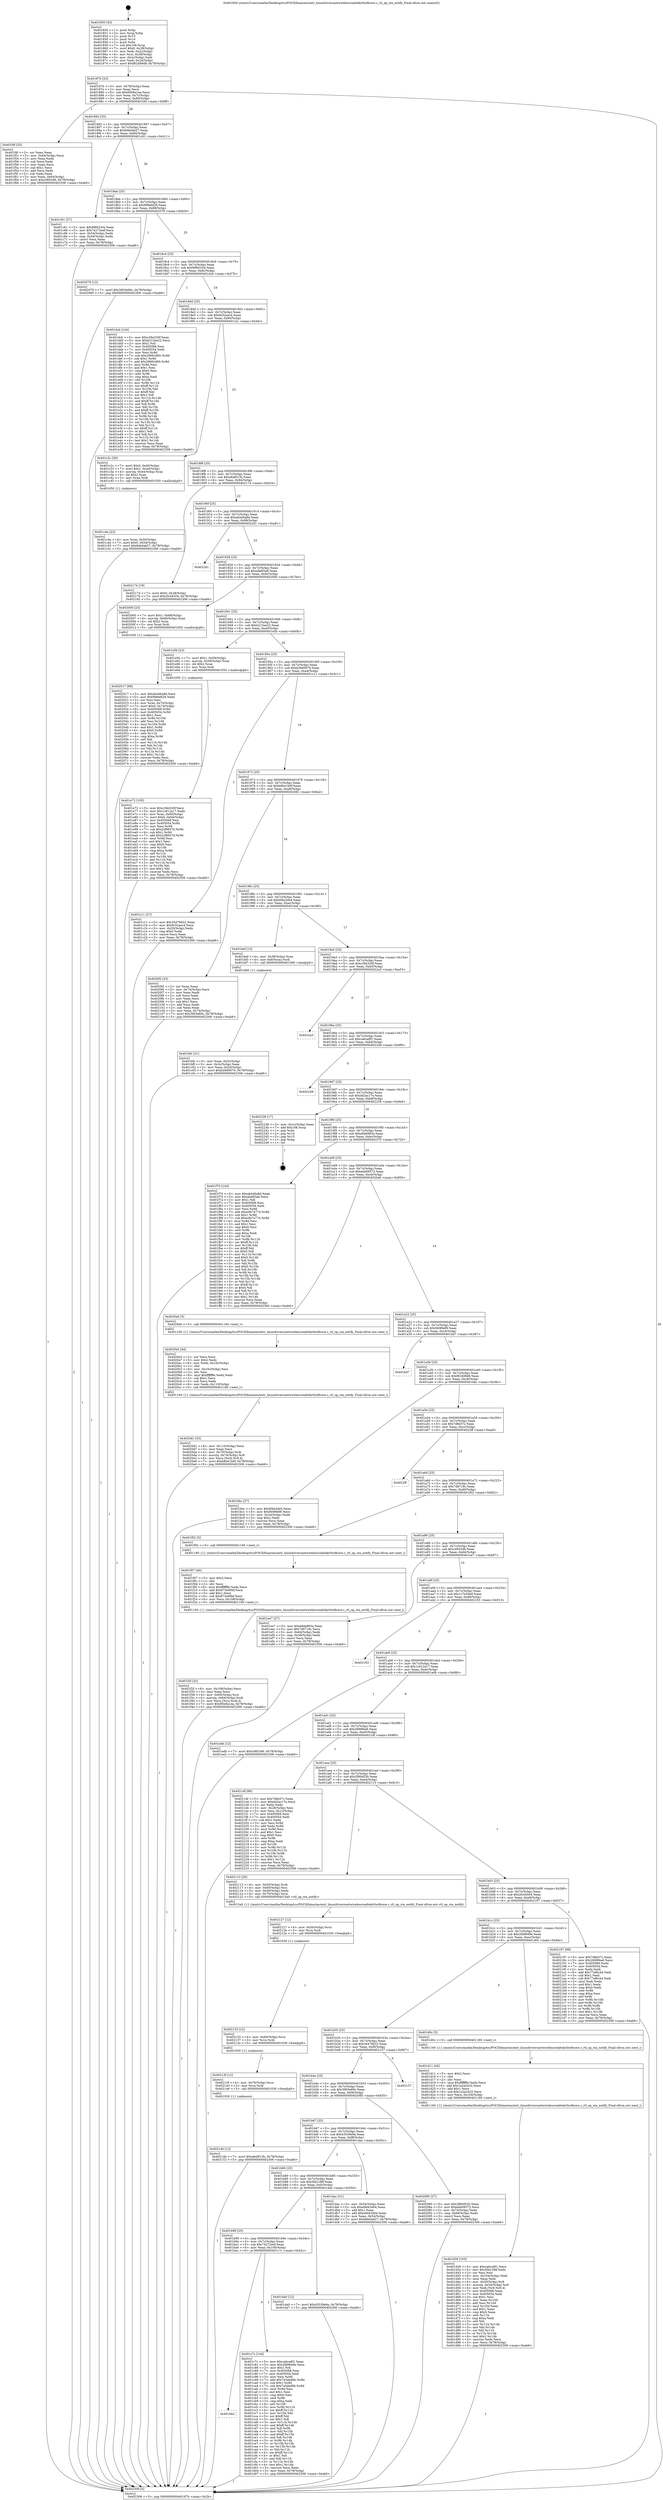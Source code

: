 digraph "0x401850" {
  label = "0x401850 (/mnt/c/Users/mathe/Desktop/tcc/POCII/binaries/extr_linuxdriversnetwirelessrealtekrtlwificore.c_rtl_op_sta_notify_Final-ollvm.out::main(0))"
  labelloc = "t"
  node[shape=record]

  Entry [label="",width=0.3,height=0.3,shape=circle,fillcolor=black,style=filled]
  "0x40187b" [label="{
     0x40187b [23]\l
     | [instrs]\l
     &nbsp;&nbsp;0x40187b \<+3\>: mov -0x78(%rbp),%eax\l
     &nbsp;&nbsp;0x40187e \<+2\>: mov %eax,%ecx\l
     &nbsp;&nbsp;0x401880 \<+6\>: sub $0x85b8a1ea,%ecx\l
     &nbsp;&nbsp;0x401886 \<+3\>: mov %eax,-0x7c(%rbp)\l
     &nbsp;&nbsp;0x401889 \<+3\>: mov %ecx,-0x80(%rbp)\l
     &nbsp;&nbsp;0x40188c \<+6\>: je 0000000000401f4f \<main+0x6ff\>\l
  }"]
  "0x401f4f" [label="{
     0x401f4f [33]\l
     | [instrs]\l
     &nbsp;&nbsp;0x401f4f \<+2\>: xor %eax,%eax\l
     &nbsp;&nbsp;0x401f51 \<+3\>: mov -0x64(%rbp),%ecx\l
     &nbsp;&nbsp;0x401f54 \<+2\>: mov %eax,%edx\l
     &nbsp;&nbsp;0x401f56 \<+2\>: sub %ecx,%edx\l
     &nbsp;&nbsp;0x401f58 \<+2\>: mov %eax,%ecx\l
     &nbsp;&nbsp;0x401f5a \<+3\>: sub $0x1,%ecx\l
     &nbsp;&nbsp;0x401f5d \<+2\>: add %ecx,%edx\l
     &nbsp;&nbsp;0x401f5f \<+2\>: sub %edx,%eax\l
     &nbsp;&nbsp;0x401f61 \<+3\>: mov %eax,-0x64(%rbp)\l
     &nbsp;&nbsp;0x401f64 \<+7\>: movl $0xc0853d6,-0x78(%rbp)\l
     &nbsp;&nbsp;0x401f6b \<+5\>: jmp 0000000000402306 \<main+0xab6\>\l
  }"]
  "0x401892" [label="{
     0x401892 [25]\l
     | [instrs]\l
     &nbsp;&nbsp;0x401892 \<+5\>: jmp 0000000000401897 \<main+0x47\>\l
     &nbsp;&nbsp;0x401897 \<+3\>: mov -0x7c(%rbp),%eax\l
     &nbsp;&nbsp;0x40189a \<+5\>: sub $0x8de0ab27,%eax\l
     &nbsp;&nbsp;0x40189f \<+6\>: mov %eax,-0x84(%rbp)\l
     &nbsp;&nbsp;0x4018a5 \<+6\>: je 0000000000401c61 \<main+0x411\>\l
  }"]
  Exit [label="",width=0.3,height=0.3,shape=circle,fillcolor=black,style=filled,peripheries=2]
  "0x401c61" [label="{
     0x401c61 [27]\l
     | [instrs]\l
     &nbsp;&nbsp;0x401c61 \<+5\>: mov $0x99f433cb,%eax\l
     &nbsp;&nbsp;0x401c66 \<+5\>: mov $0x74272eef,%ecx\l
     &nbsp;&nbsp;0x401c6b \<+3\>: mov -0x54(%rbp),%edx\l
     &nbsp;&nbsp;0x401c6e \<+3\>: cmp -0x44(%rbp),%edx\l
     &nbsp;&nbsp;0x401c71 \<+3\>: cmovl %ecx,%eax\l
     &nbsp;&nbsp;0x401c74 \<+3\>: mov %eax,-0x78(%rbp)\l
     &nbsp;&nbsp;0x401c77 \<+5\>: jmp 0000000000402306 \<main+0xab6\>\l
  }"]
  "0x4018ab" [label="{
     0x4018ab [25]\l
     | [instrs]\l
     &nbsp;&nbsp;0x4018ab \<+5\>: jmp 00000000004018b0 \<main+0x60\>\l
     &nbsp;&nbsp;0x4018b0 \<+3\>: mov -0x7c(%rbp),%eax\l
     &nbsp;&nbsp;0x4018b3 \<+5\>: sub $0x998efd28,%eax\l
     &nbsp;&nbsp;0x4018b8 \<+6\>: mov %eax,-0x88(%rbp)\l
     &nbsp;&nbsp;0x4018be \<+6\>: je 0000000000402079 \<main+0x829\>\l
  }"]
  "0x40214b" [label="{
     0x40214b [12]\l
     | [instrs]\l
     &nbsp;&nbsp;0x40214b \<+7\>: movl $0xa6af013b,-0x78(%rbp)\l
     &nbsp;&nbsp;0x402152 \<+5\>: jmp 0000000000402306 \<main+0xab6\>\l
  }"]
  "0x402079" [label="{
     0x402079 [12]\l
     | [instrs]\l
     &nbsp;&nbsp;0x402079 \<+7\>: movl $0x3903e69c,-0x78(%rbp)\l
     &nbsp;&nbsp;0x402080 \<+5\>: jmp 0000000000402306 \<main+0xab6\>\l
  }"]
  "0x4018c4" [label="{
     0x4018c4 [25]\l
     | [instrs]\l
     &nbsp;&nbsp;0x4018c4 \<+5\>: jmp 00000000004018c9 \<main+0x79\>\l
     &nbsp;&nbsp;0x4018c9 \<+3\>: mov -0x7c(%rbp),%eax\l
     &nbsp;&nbsp;0x4018cc \<+5\>: sub $0x99f433cb,%eax\l
     &nbsp;&nbsp;0x4018d1 \<+6\>: mov %eax,-0x8c(%rbp)\l
     &nbsp;&nbsp;0x4018d7 \<+6\>: je 0000000000401dcb \<main+0x57b\>\l
  }"]
  "0x40213f" [label="{
     0x40213f [12]\l
     | [instrs]\l
     &nbsp;&nbsp;0x40213f \<+4\>: mov -0x70(%rbp),%rcx\l
     &nbsp;&nbsp;0x402143 \<+3\>: mov %rcx,%rdi\l
     &nbsp;&nbsp;0x402146 \<+5\>: call 0000000000401030 \<free@plt\>\l
     | [calls]\l
     &nbsp;&nbsp;0x401030 \{1\} (unknown)\l
  }"]
  "0x401dcb" [label="{
     0x401dcb [144]\l
     | [instrs]\l
     &nbsp;&nbsp;0x401dcb \<+5\>: mov $0xc28e320f,%eax\l
     &nbsp;&nbsp;0x401dd0 \<+5\>: mov $0xb215ee22,%ecx\l
     &nbsp;&nbsp;0x401dd5 \<+2\>: mov $0x1,%dl\l
     &nbsp;&nbsp;0x401dd7 \<+7\>: mov 0x405068,%esi\l
     &nbsp;&nbsp;0x401dde \<+7\>: mov 0x405054,%edi\l
     &nbsp;&nbsp;0x401de5 \<+3\>: mov %esi,%r8d\l
     &nbsp;&nbsp;0x401de8 \<+7\>: sub $0x29662d60,%r8d\l
     &nbsp;&nbsp;0x401def \<+4\>: sub $0x1,%r8d\l
     &nbsp;&nbsp;0x401df3 \<+7\>: add $0x29662d60,%r8d\l
     &nbsp;&nbsp;0x401dfa \<+4\>: imul %r8d,%esi\l
     &nbsp;&nbsp;0x401dfe \<+3\>: and $0x1,%esi\l
     &nbsp;&nbsp;0x401e01 \<+3\>: cmp $0x0,%esi\l
     &nbsp;&nbsp;0x401e04 \<+4\>: sete %r9b\l
     &nbsp;&nbsp;0x401e08 \<+3\>: cmp $0xa,%edi\l
     &nbsp;&nbsp;0x401e0b \<+4\>: setl %r10b\l
     &nbsp;&nbsp;0x401e0f \<+3\>: mov %r9b,%r11b\l
     &nbsp;&nbsp;0x401e12 \<+4\>: xor $0xff,%r11b\l
     &nbsp;&nbsp;0x401e16 \<+3\>: mov %r10b,%bl\l
     &nbsp;&nbsp;0x401e19 \<+3\>: xor $0xff,%bl\l
     &nbsp;&nbsp;0x401e1c \<+3\>: xor $0x1,%dl\l
     &nbsp;&nbsp;0x401e1f \<+3\>: mov %r11b,%r14b\l
     &nbsp;&nbsp;0x401e22 \<+4\>: and $0xff,%r14b\l
     &nbsp;&nbsp;0x401e26 \<+3\>: and %dl,%r9b\l
     &nbsp;&nbsp;0x401e29 \<+3\>: mov %bl,%r15b\l
     &nbsp;&nbsp;0x401e2c \<+4\>: and $0xff,%r15b\l
     &nbsp;&nbsp;0x401e30 \<+3\>: and %dl,%r10b\l
     &nbsp;&nbsp;0x401e33 \<+3\>: or %r9b,%r14b\l
     &nbsp;&nbsp;0x401e36 \<+3\>: or %r10b,%r15b\l
     &nbsp;&nbsp;0x401e39 \<+3\>: xor %r15b,%r14b\l
     &nbsp;&nbsp;0x401e3c \<+3\>: or %bl,%r11b\l
     &nbsp;&nbsp;0x401e3f \<+4\>: xor $0xff,%r11b\l
     &nbsp;&nbsp;0x401e43 \<+3\>: or $0x1,%dl\l
     &nbsp;&nbsp;0x401e46 \<+3\>: and %dl,%r11b\l
     &nbsp;&nbsp;0x401e49 \<+3\>: or %r11b,%r14b\l
     &nbsp;&nbsp;0x401e4c \<+4\>: test $0x1,%r14b\l
     &nbsp;&nbsp;0x401e50 \<+3\>: cmovne %ecx,%eax\l
     &nbsp;&nbsp;0x401e53 \<+3\>: mov %eax,-0x78(%rbp)\l
     &nbsp;&nbsp;0x401e56 \<+5\>: jmp 0000000000402306 \<main+0xab6\>\l
  }"]
  "0x4018dd" [label="{
     0x4018dd [25]\l
     | [instrs]\l
     &nbsp;&nbsp;0x4018dd \<+5\>: jmp 00000000004018e2 \<main+0x92\>\l
     &nbsp;&nbsp;0x4018e2 \<+3\>: mov -0x7c(%rbp),%eax\l
     &nbsp;&nbsp;0x4018e5 \<+5\>: sub $0x9c52aec4,%eax\l
     &nbsp;&nbsp;0x4018ea \<+6\>: mov %eax,-0x90(%rbp)\l
     &nbsp;&nbsp;0x4018f0 \<+6\>: je 0000000000401c2c \<main+0x3dc\>\l
  }"]
  "0x402133" [label="{
     0x402133 [12]\l
     | [instrs]\l
     &nbsp;&nbsp;0x402133 \<+4\>: mov -0x60(%rbp),%rcx\l
     &nbsp;&nbsp;0x402137 \<+3\>: mov %rcx,%rdi\l
     &nbsp;&nbsp;0x40213a \<+5\>: call 0000000000401030 \<free@plt\>\l
     | [calls]\l
     &nbsp;&nbsp;0x401030 \{1\} (unknown)\l
  }"]
  "0x401c2c" [label="{
     0x401c2c [30]\l
     | [instrs]\l
     &nbsp;&nbsp;0x401c2c \<+7\>: movl $0x0,-0x40(%rbp)\l
     &nbsp;&nbsp;0x401c33 \<+7\>: movl $0x1,-0x44(%rbp)\l
     &nbsp;&nbsp;0x401c3a \<+4\>: movslq -0x44(%rbp),%rax\l
     &nbsp;&nbsp;0x401c3e \<+4\>: shl $0x2,%rax\l
     &nbsp;&nbsp;0x401c42 \<+3\>: mov %rax,%rdi\l
     &nbsp;&nbsp;0x401c45 \<+5\>: call 0000000000401050 \<malloc@plt\>\l
     | [calls]\l
     &nbsp;&nbsp;0x401050 \{1\} (unknown)\l
  }"]
  "0x4018f6" [label="{
     0x4018f6 [25]\l
     | [instrs]\l
     &nbsp;&nbsp;0x4018f6 \<+5\>: jmp 00000000004018fb \<main+0xab\>\l
     &nbsp;&nbsp;0x4018fb \<+3\>: mov -0x7c(%rbp),%eax\l
     &nbsp;&nbsp;0x4018fe \<+5\>: sub $0xa6af013b,%eax\l
     &nbsp;&nbsp;0x401903 \<+6\>: mov %eax,-0x94(%rbp)\l
     &nbsp;&nbsp;0x401909 \<+6\>: je 0000000000402174 \<main+0x924\>\l
  }"]
  "0x402127" [label="{
     0x402127 [12]\l
     | [instrs]\l
     &nbsp;&nbsp;0x402127 \<+4\>: mov -0x50(%rbp),%rcx\l
     &nbsp;&nbsp;0x40212b \<+3\>: mov %rcx,%rdi\l
     &nbsp;&nbsp;0x40212e \<+5\>: call 0000000000401030 \<free@plt\>\l
     | [calls]\l
     &nbsp;&nbsp;0x401030 \{1\} (unknown)\l
  }"]
  "0x402174" [label="{
     0x402174 [19]\l
     | [instrs]\l
     &nbsp;&nbsp;0x402174 \<+7\>: movl $0x0,-0x28(%rbp)\l
     &nbsp;&nbsp;0x40217b \<+7\>: movl $0x2fc44504,-0x78(%rbp)\l
     &nbsp;&nbsp;0x402182 \<+5\>: jmp 0000000000402306 \<main+0xab6\>\l
  }"]
  "0x40190f" [label="{
     0x40190f [25]\l
     | [instrs]\l
     &nbsp;&nbsp;0x40190f \<+5\>: jmp 0000000000401914 \<main+0xc4\>\l
     &nbsp;&nbsp;0x401914 \<+3\>: mov -0x7c(%rbp),%eax\l
     &nbsp;&nbsp;0x401917 \<+5\>: sub $0xab446a8d,%eax\l
     &nbsp;&nbsp;0x40191c \<+6\>: mov %eax,-0x98(%rbp)\l
     &nbsp;&nbsp;0x401922 \<+6\>: je 00000000004022d1 \<main+0xa81\>\l
  }"]
  "0x4020d1" [label="{
     0x4020d1 [33]\l
     | [instrs]\l
     &nbsp;&nbsp;0x4020d1 \<+6\>: mov -0x110(%rbp),%ecx\l
     &nbsp;&nbsp;0x4020d7 \<+3\>: imul %eax,%ecx\l
     &nbsp;&nbsp;0x4020da \<+4\>: mov -0x70(%rbp),%rdi\l
     &nbsp;&nbsp;0x4020de \<+4\>: movslq -0x74(%rbp),%r8\l
     &nbsp;&nbsp;0x4020e2 \<+4\>: mov %ecx,(%rdi,%r8,4)\l
     &nbsp;&nbsp;0x4020e6 \<+7\>: movl $0xb8b41b0f,-0x78(%rbp)\l
     &nbsp;&nbsp;0x4020ed \<+5\>: jmp 0000000000402306 \<main+0xab6\>\l
  }"]
  "0x4022d1" [label="{
     0x4022d1\l
  }", style=dashed]
  "0x401928" [label="{
     0x401928 [25]\l
     | [instrs]\l
     &nbsp;&nbsp;0x401928 \<+5\>: jmp 000000000040192d \<main+0xdd\>\l
     &nbsp;&nbsp;0x40192d \<+3\>: mov -0x7c(%rbp),%eax\l
     &nbsp;&nbsp;0x401930 \<+5\>: sub $0xafa6f3a8,%eax\l
     &nbsp;&nbsp;0x401935 \<+6\>: mov %eax,-0x9c(%rbp)\l
     &nbsp;&nbsp;0x40193b \<+6\>: je 0000000000402000 \<main+0x7b0\>\l
  }"]
  "0x4020a5" [label="{
     0x4020a5 [44]\l
     | [instrs]\l
     &nbsp;&nbsp;0x4020a5 \<+2\>: xor %ecx,%ecx\l
     &nbsp;&nbsp;0x4020a7 \<+5\>: mov $0x2,%edx\l
     &nbsp;&nbsp;0x4020ac \<+6\>: mov %edx,-0x10c(%rbp)\l
     &nbsp;&nbsp;0x4020b2 \<+1\>: cltd\l
     &nbsp;&nbsp;0x4020b3 \<+6\>: mov -0x10c(%rbp),%esi\l
     &nbsp;&nbsp;0x4020b9 \<+2\>: idiv %esi\l
     &nbsp;&nbsp;0x4020bb \<+6\>: imul $0xfffffffe,%edx,%edx\l
     &nbsp;&nbsp;0x4020c1 \<+3\>: sub $0x1,%ecx\l
     &nbsp;&nbsp;0x4020c4 \<+2\>: sub %ecx,%edx\l
     &nbsp;&nbsp;0x4020c6 \<+6\>: mov %edx,-0x110(%rbp)\l
     &nbsp;&nbsp;0x4020cc \<+5\>: call 0000000000401160 \<next_i\>\l
     | [calls]\l
     &nbsp;&nbsp;0x401160 \{1\} (/mnt/c/Users/mathe/Desktop/tcc/POCII/binaries/extr_linuxdriversnetwirelessrealtekrtlwificore.c_rtl_op_sta_notify_Final-ollvm.out::next_i)\l
  }"]
  "0x402000" [label="{
     0x402000 [23]\l
     | [instrs]\l
     &nbsp;&nbsp;0x402000 \<+7\>: movl $0x1,-0x68(%rbp)\l
     &nbsp;&nbsp;0x402007 \<+4\>: movslq -0x68(%rbp),%rax\l
     &nbsp;&nbsp;0x40200b \<+4\>: shl $0x2,%rax\l
     &nbsp;&nbsp;0x40200f \<+3\>: mov %rax,%rdi\l
     &nbsp;&nbsp;0x402012 \<+5\>: call 0000000000401050 \<malloc@plt\>\l
     | [calls]\l
     &nbsp;&nbsp;0x401050 \{1\} (unknown)\l
  }"]
  "0x401941" [label="{
     0x401941 [25]\l
     | [instrs]\l
     &nbsp;&nbsp;0x401941 \<+5\>: jmp 0000000000401946 \<main+0xf6\>\l
     &nbsp;&nbsp;0x401946 \<+3\>: mov -0x7c(%rbp),%eax\l
     &nbsp;&nbsp;0x401949 \<+5\>: sub $0xb215ee22,%eax\l
     &nbsp;&nbsp;0x40194e \<+6\>: mov %eax,-0xa0(%rbp)\l
     &nbsp;&nbsp;0x401954 \<+6\>: je 0000000000401e5b \<main+0x60b\>\l
  }"]
  "0x402017" [label="{
     0x402017 [98]\l
     | [instrs]\l
     &nbsp;&nbsp;0x402017 \<+5\>: mov $0xab446a8d,%ecx\l
     &nbsp;&nbsp;0x40201c \<+5\>: mov $0x998efd28,%edx\l
     &nbsp;&nbsp;0x402021 \<+2\>: xor %esi,%esi\l
     &nbsp;&nbsp;0x402023 \<+4\>: mov %rax,-0x70(%rbp)\l
     &nbsp;&nbsp;0x402027 \<+7\>: movl $0x0,-0x74(%rbp)\l
     &nbsp;&nbsp;0x40202e \<+8\>: mov 0x405068,%r8d\l
     &nbsp;&nbsp;0x402036 \<+8\>: mov 0x405054,%r9d\l
     &nbsp;&nbsp;0x40203e \<+3\>: sub $0x1,%esi\l
     &nbsp;&nbsp;0x402041 \<+3\>: mov %r8d,%r10d\l
     &nbsp;&nbsp;0x402044 \<+3\>: add %esi,%r10d\l
     &nbsp;&nbsp;0x402047 \<+4\>: imul %r10d,%r8d\l
     &nbsp;&nbsp;0x40204b \<+4\>: and $0x1,%r8d\l
     &nbsp;&nbsp;0x40204f \<+4\>: cmp $0x0,%r8d\l
     &nbsp;&nbsp;0x402053 \<+4\>: sete %r11b\l
     &nbsp;&nbsp;0x402057 \<+4\>: cmp $0xa,%r9d\l
     &nbsp;&nbsp;0x40205b \<+3\>: setl %bl\l
     &nbsp;&nbsp;0x40205e \<+3\>: mov %r11b,%r14b\l
     &nbsp;&nbsp;0x402061 \<+3\>: and %bl,%r14b\l
     &nbsp;&nbsp;0x402064 \<+3\>: xor %bl,%r11b\l
     &nbsp;&nbsp;0x402067 \<+3\>: or %r11b,%r14b\l
     &nbsp;&nbsp;0x40206a \<+4\>: test $0x1,%r14b\l
     &nbsp;&nbsp;0x40206e \<+3\>: cmovne %edx,%ecx\l
     &nbsp;&nbsp;0x402071 \<+3\>: mov %ecx,-0x78(%rbp)\l
     &nbsp;&nbsp;0x402074 \<+5\>: jmp 0000000000402306 \<main+0xab6\>\l
  }"]
  "0x401e5b" [label="{
     0x401e5b [23]\l
     | [instrs]\l
     &nbsp;&nbsp;0x401e5b \<+7\>: movl $0x1,-0x58(%rbp)\l
     &nbsp;&nbsp;0x401e62 \<+4\>: movslq -0x58(%rbp),%rax\l
     &nbsp;&nbsp;0x401e66 \<+4\>: shl $0x2,%rax\l
     &nbsp;&nbsp;0x401e6a \<+3\>: mov %rax,%rdi\l
     &nbsp;&nbsp;0x401e6d \<+5\>: call 0000000000401050 \<malloc@plt\>\l
     | [calls]\l
     &nbsp;&nbsp;0x401050 \{1\} (unknown)\l
  }"]
  "0x40195a" [label="{
     0x40195a [25]\l
     | [instrs]\l
     &nbsp;&nbsp;0x40195a \<+5\>: jmp 000000000040195f \<main+0x10f\>\l
     &nbsp;&nbsp;0x40195f \<+3\>: mov -0x7c(%rbp),%eax\l
     &nbsp;&nbsp;0x401962 \<+5\>: sub $0xb28d0079,%eax\l
     &nbsp;&nbsp;0x401967 \<+6\>: mov %eax,-0xa4(%rbp)\l
     &nbsp;&nbsp;0x40196d \<+6\>: je 0000000000401c11 \<main+0x3c1\>\l
  }"]
  "0x401f2f" [label="{
     0x401f2f [32]\l
     | [instrs]\l
     &nbsp;&nbsp;0x401f2f \<+6\>: mov -0x108(%rbp),%ecx\l
     &nbsp;&nbsp;0x401f35 \<+3\>: imul %eax,%ecx\l
     &nbsp;&nbsp;0x401f38 \<+4\>: mov -0x60(%rbp),%rsi\l
     &nbsp;&nbsp;0x401f3c \<+4\>: movslq -0x64(%rbp),%rdi\l
     &nbsp;&nbsp;0x401f40 \<+3\>: mov %ecx,(%rsi,%rdi,4)\l
     &nbsp;&nbsp;0x401f43 \<+7\>: movl $0x85b8a1ea,-0x78(%rbp)\l
     &nbsp;&nbsp;0x401f4a \<+5\>: jmp 0000000000402306 \<main+0xab6\>\l
  }"]
  "0x401c11" [label="{
     0x401c11 [27]\l
     | [instrs]\l
     &nbsp;&nbsp;0x401c11 \<+5\>: mov $0x34476622,%eax\l
     &nbsp;&nbsp;0x401c16 \<+5\>: mov $0x9c52aec4,%ecx\l
     &nbsp;&nbsp;0x401c1b \<+3\>: mov -0x20(%rbp),%edx\l
     &nbsp;&nbsp;0x401c1e \<+3\>: cmp $0x0,%edx\l
     &nbsp;&nbsp;0x401c21 \<+3\>: cmove %ecx,%eax\l
     &nbsp;&nbsp;0x401c24 \<+3\>: mov %eax,-0x78(%rbp)\l
     &nbsp;&nbsp;0x401c27 \<+5\>: jmp 0000000000402306 \<main+0xab6\>\l
  }"]
  "0x401973" [label="{
     0x401973 [25]\l
     | [instrs]\l
     &nbsp;&nbsp;0x401973 \<+5\>: jmp 0000000000401978 \<main+0x128\>\l
     &nbsp;&nbsp;0x401978 \<+3\>: mov -0x7c(%rbp),%eax\l
     &nbsp;&nbsp;0x40197b \<+5\>: sub $0xb8b41b0f,%eax\l
     &nbsp;&nbsp;0x401980 \<+6\>: mov %eax,-0xa8(%rbp)\l
     &nbsp;&nbsp;0x401986 \<+6\>: je 00000000004020f2 \<main+0x8a2\>\l
  }"]
  "0x401f07" [label="{
     0x401f07 [40]\l
     | [instrs]\l
     &nbsp;&nbsp;0x401f07 \<+5\>: mov $0x2,%ecx\l
     &nbsp;&nbsp;0x401f0c \<+1\>: cltd\l
     &nbsp;&nbsp;0x401f0d \<+2\>: idiv %ecx\l
     &nbsp;&nbsp;0x401f0f \<+6\>: imul $0xfffffffe,%edx,%ecx\l
     &nbsp;&nbsp;0x401f15 \<+6\>: add $0x673e90bf,%ecx\l
     &nbsp;&nbsp;0x401f1b \<+3\>: add $0x1,%ecx\l
     &nbsp;&nbsp;0x401f1e \<+6\>: sub $0x673e90bf,%ecx\l
     &nbsp;&nbsp;0x401f24 \<+6\>: mov %ecx,-0x108(%rbp)\l
     &nbsp;&nbsp;0x401f2a \<+5\>: call 0000000000401160 \<next_i\>\l
     | [calls]\l
     &nbsp;&nbsp;0x401160 \{1\} (/mnt/c/Users/mathe/Desktop/tcc/POCII/binaries/extr_linuxdriversnetwirelessrealtekrtlwificore.c_rtl_op_sta_notify_Final-ollvm.out::next_i)\l
  }"]
  "0x4020f2" [label="{
     0x4020f2 [33]\l
     | [instrs]\l
     &nbsp;&nbsp;0x4020f2 \<+2\>: xor %eax,%eax\l
     &nbsp;&nbsp;0x4020f4 \<+3\>: mov -0x74(%rbp),%ecx\l
     &nbsp;&nbsp;0x4020f7 \<+2\>: mov %eax,%edx\l
     &nbsp;&nbsp;0x4020f9 \<+2\>: sub %ecx,%edx\l
     &nbsp;&nbsp;0x4020fb \<+2\>: mov %eax,%ecx\l
     &nbsp;&nbsp;0x4020fd \<+3\>: sub $0x1,%ecx\l
     &nbsp;&nbsp;0x402100 \<+2\>: add %ecx,%edx\l
     &nbsp;&nbsp;0x402102 \<+2\>: sub %edx,%eax\l
     &nbsp;&nbsp;0x402104 \<+3\>: mov %eax,-0x74(%rbp)\l
     &nbsp;&nbsp;0x402107 \<+7\>: movl $0x3903e69c,-0x78(%rbp)\l
     &nbsp;&nbsp;0x40210e \<+5\>: jmp 0000000000402306 \<main+0xab6\>\l
  }"]
  "0x40198c" [label="{
     0x40198c [25]\l
     | [instrs]\l
     &nbsp;&nbsp;0x40198c \<+5\>: jmp 0000000000401991 \<main+0x141\>\l
     &nbsp;&nbsp;0x401991 \<+3\>: mov -0x7c(%rbp),%eax\l
     &nbsp;&nbsp;0x401994 \<+5\>: sub $0xbf4a3de4,%eax\l
     &nbsp;&nbsp;0x401999 \<+6\>: mov %eax,-0xac(%rbp)\l
     &nbsp;&nbsp;0x40199f \<+6\>: je 0000000000401bef \<main+0x39f\>\l
  }"]
  "0x401e72" [label="{
     0x401e72 [105]\l
     | [instrs]\l
     &nbsp;&nbsp;0x401e72 \<+5\>: mov $0xc28e320f,%ecx\l
     &nbsp;&nbsp;0x401e77 \<+5\>: mov $0x1c812a17,%edx\l
     &nbsp;&nbsp;0x401e7c \<+4\>: mov %rax,-0x60(%rbp)\l
     &nbsp;&nbsp;0x401e80 \<+7\>: movl $0x0,-0x64(%rbp)\l
     &nbsp;&nbsp;0x401e87 \<+7\>: mov 0x405068,%esi\l
     &nbsp;&nbsp;0x401e8e \<+8\>: mov 0x405054,%r8d\l
     &nbsp;&nbsp;0x401e96 \<+3\>: mov %esi,%r9d\l
     &nbsp;&nbsp;0x401e99 \<+7\>: sub $0x2cf8837d,%r9d\l
     &nbsp;&nbsp;0x401ea0 \<+4\>: sub $0x1,%r9d\l
     &nbsp;&nbsp;0x401ea4 \<+7\>: add $0x2cf8837d,%r9d\l
     &nbsp;&nbsp;0x401eab \<+4\>: imul %r9d,%esi\l
     &nbsp;&nbsp;0x401eaf \<+3\>: and $0x1,%esi\l
     &nbsp;&nbsp;0x401eb2 \<+3\>: cmp $0x0,%esi\l
     &nbsp;&nbsp;0x401eb5 \<+4\>: sete %r10b\l
     &nbsp;&nbsp;0x401eb9 \<+4\>: cmp $0xa,%r8d\l
     &nbsp;&nbsp;0x401ebd \<+4\>: setl %r11b\l
     &nbsp;&nbsp;0x401ec1 \<+3\>: mov %r10b,%bl\l
     &nbsp;&nbsp;0x401ec4 \<+3\>: and %r11b,%bl\l
     &nbsp;&nbsp;0x401ec7 \<+3\>: xor %r11b,%r10b\l
     &nbsp;&nbsp;0x401eca \<+3\>: or %r10b,%bl\l
     &nbsp;&nbsp;0x401ecd \<+3\>: test $0x1,%bl\l
     &nbsp;&nbsp;0x401ed0 \<+3\>: cmovne %edx,%ecx\l
     &nbsp;&nbsp;0x401ed3 \<+3\>: mov %ecx,-0x78(%rbp)\l
     &nbsp;&nbsp;0x401ed6 \<+5\>: jmp 0000000000402306 \<main+0xab6\>\l
  }"]
  "0x401bef" [label="{
     0x401bef [13]\l
     | [instrs]\l
     &nbsp;&nbsp;0x401bef \<+4\>: mov -0x38(%rbp),%rax\l
     &nbsp;&nbsp;0x401bf3 \<+4\>: mov 0x8(%rax),%rdi\l
     &nbsp;&nbsp;0x401bf7 \<+5\>: call 0000000000401060 \<atoi@plt\>\l
     | [calls]\l
     &nbsp;&nbsp;0x401060 \{1\} (unknown)\l
  }"]
  "0x4019a5" [label="{
     0x4019a5 [25]\l
     | [instrs]\l
     &nbsp;&nbsp;0x4019a5 \<+5\>: jmp 00000000004019aa \<main+0x15a\>\l
     &nbsp;&nbsp;0x4019aa \<+3\>: mov -0x7c(%rbp),%eax\l
     &nbsp;&nbsp;0x4019ad \<+5\>: sub $0xc28e320f,%eax\l
     &nbsp;&nbsp;0x4019b2 \<+6\>: mov %eax,-0xb0(%rbp)\l
     &nbsp;&nbsp;0x4019b8 \<+6\>: je 00000000004022a3 \<main+0xa53\>\l
  }"]
  "0x401d39" [label="{
     0x401d39 [103]\l
     | [instrs]\l
     &nbsp;&nbsp;0x401d39 \<+5\>: mov $0xca6ca8f1,%ecx\l
     &nbsp;&nbsp;0x401d3e \<+5\>: mov $0x5f421f6f,%edx\l
     &nbsp;&nbsp;0x401d43 \<+2\>: xor %esi,%esi\l
     &nbsp;&nbsp;0x401d45 \<+6\>: mov -0x104(%rbp),%edi\l
     &nbsp;&nbsp;0x401d4b \<+3\>: imul %eax,%edi\l
     &nbsp;&nbsp;0x401d4e \<+4\>: mov -0x50(%rbp),%r8\l
     &nbsp;&nbsp;0x401d52 \<+4\>: movslq -0x54(%rbp),%r9\l
     &nbsp;&nbsp;0x401d56 \<+4\>: mov %edi,(%r8,%r9,4)\l
     &nbsp;&nbsp;0x401d5a \<+7\>: mov 0x405068,%eax\l
     &nbsp;&nbsp;0x401d61 \<+7\>: mov 0x405054,%edi\l
     &nbsp;&nbsp;0x401d68 \<+3\>: sub $0x1,%esi\l
     &nbsp;&nbsp;0x401d6b \<+3\>: mov %eax,%r10d\l
     &nbsp;&nbsp;0x401d6e \<+3\>: add %esi,%r10d\l
     &nbsp;&nbsp;0x401d71 \<+4\>: imul %r10d,%eax\l
     &nbsp;&nbsp;0x401d75 \<+3\>: and $0x1,%eax\l
     &nbsp;&nbsp;0x401d78 \<+3\>: cmp $0x0,%eax\l
     &nbsp;&nbsp;0x401d7b \<+4\>: sete %r11b\l
     &nbsp;&nbsp;0x401d7f \<+3\>: cmp $0xa,%edi\l
     &nbsp;&nbsp;0x401d82 \<+3\>: setl %bl\l
     &nbsp;&nbsp;0x401d85 \<+3\>: mov %r11b,%r14b\l
     &nbsp;&nbsp;0x401d88 \<+3\>: and %bl,%r14b\l
     &nbsp;&nbsp;0x401d8b \<+3\>: xor %bl,%r11b\l
     &nbsp;&nbsp;0x401d8e \<+3\>: or %r11b,%r14b\l
     &nbsp;&nbsp;0x401d91 \<+4\>: test $0x1,%r14b\l
     &nbsp;&nbsp;0x401d95 \<+3\>: cmovne %edx,%ecx\l
     &nbsp;&nbsp;0x401d98 \<+3\>: mov %ecx,-0x78(%rbp)\l
     &nbsp;&nbsp;0x401d9b \<+5\>: jmp 0000000000402306 \<main+0xab6\>\l
  }"]
  "0x4022a3" [label="{
     0x4022a3\l
  }", style=dashed]
  "0x4019be" [label="{
     0x4019be [25]\l
     | [instrs]\l
     &nbsp;&nbsp;0x4019be \<+5\>: jmp 00000000004019c3 \<main+0x173\>\l
     &nbsp;&nbsp;0x4019c3 \<+3\>: mov -0x7c(%rbp),%eax\l
     &nbsp;&nbsp;0x4019c6 \<+5\>: sub $0xca6ca8f1,%eax\l
     &nbsp;&nbsp;0x4019cb \<+6\>: mov %eax,-0xb4(%rbp)\l
     &nbsp;&nbsp;0x4019d1 \<+6\>: je 0000000000402249 \<main+0x9f9\>\l
  }"]
  "0x401d11" [label="{
     0x401d11 [40]\l
     | [instrs]\l
     &nbsp;&nbsp;0x401d11 \<+5\>: mov $0x2,%ecx\l
     &nbsp;&nbsp;0x401d16 \<+1\>: cltd\l
     &nbsp;&nbsp;0x401d17 \<+2\>: idiv %ecx\l
     &nbsp;&nbsp;0x401d19 \<+6\>: imul $0xfffffffe,%edx,%ecx\l
     &nbsp;&nbsp;0x401d1f \<+6\>: add $0x1a2a2432,%ecx\l
     &nbsp;&nbsp;0x401d25 \<+3\>: add $0x1,%ecx\l
     &nbsp;&nbsp;0x401d28 \<+6\>: sub $0x1a2a2432,%ecx\l
     &nbsp;&nbsp;0x401d2e \<+6\>: mov %ecx,-0x104(%rbp)\l
     &nbsp;&nbsp;0x401d34 \<+5\>: call 0000000000401160 \<next_i\>\l
     | [calls]\l
     &nbsp;&nbsp;0x401160 \{1\} (/mnt/c/Users/mathe/Desktop/tcc/POCII/binaries/extr_linuxdriversnetwirelessrealtekrtlwificore.c_rtl_op_sta_notify_Final-ollvm.out::next_i)\l
  }"]
  "0x402249" [label="{
     0x402249\l
  }", style=dashed]
  "0x4019d7" [label="{
     0x4019d7 [25]\l
     | [instrs]\l
     &nbsp;&nbsp;0x4019d7 \<+5\>: jmp 00000000004019dc \<main+0x18c\>\l
     &nbsp;&nbsp;0x4019dc \<+3\>: mov -0x7c(%rbp),%eax\l
     &nbsp;&nbsp;0x4019df \<+5\>: sub $0xdd2ac17e,%eax\l
     &nbsp;&nbsp;0x4019e4 \<+6\>: mov %eax,-0xb8(%rbp)\l
     &nbsp;&nbsp;0x4019ea \<+6\>: je 0000000000402238 \<main+0x9e8\>\l
  }"]
  "0x401bb2" [label="{
     0x401bb2\l
  }", style=dashed]
  "0x402238" [label="{
     0x402238 [17]\l
     | [instrs]\l
     &nbsp;&nbsp;0x402238 \<+3\>: mov -0x1c(%rbp),%eax\l
     &nbsp;&nbsp;0x40223b \<+7\>: add $0x108,%rsp\l
     &nbsp;&nbsp;0x402242 \<+1\>: pop %rbx\l
     &nbsp;&nbsp;0x402243 \<+2\>: pop %r14\l
     &nbsp;&nbsp;0x402245 \<+2\>: pop %r15\l
     &nbsp;&nbsp;0x402247 \<+1\>: pop %rbp\l
     &nbsp;&nbsp;0x402248 \<+1\>: ret\l
  }"]
  "0x4019f0" [label="{
     0x4019f0 [25]\l
     | [instrs]\l
     &nbsp;&nbsp;0x4019f0 \<+5\>: jmp 00000000004019f5 \<main+0x1a5\>\l
     &nbsp;&nbsp;0x4019f5 \<+3\>: mov -0x7c(%rbp),%eax\l
     &nbsp;&nbsp;0x4019f8 \<+5\>: sub $0xe8de883a,%eax\l
     &nbsp;&nbsp;0x4019fd \<+6\>: mov %eax,-0xbc(%rbp)\l
     &nbsp;&nbsp;0x401a03 \<+6\>: je 0000000000401f70 \<main+0x720\>\l
  }"]
  "0x401c7c" [label="{
     0x401c7c [144]\l
     | [instrs]\l
     &nbsp;&nbsp;0x401c7c \<+5\>: mov $0xca6ca8f1,%eax\l
     &nbsp;&nbsp;0x401c81 \<+5\>: mov $0x2fd9849e,%ecx\l
     &nbsp;&nbsp;0x401c86 \<+2\>: mov $0x1,%dl\l
     &nbsp;&nbsp;0x401c88 \<+7\>: mov 0x405068,%esi\l
     &nbsp;&nbsp;0x401c8f \<+7\>: mov 0x405054,%edi\l
     &nbsp;&nbsp;0x401c96 \<+3\>: mov %esi,%r8d\l
     &nbsp;&nbsp;0x401c99 \<+7\>: add $0x7e3ded6b,%r8d\l
     &nbsp;&nbsp;0x401ca0 \<+4\>: sub $0x1,%r8d\l
     &nbsp;&nbsp;0x401ca4 \<+7\>: sub $0x7e3ded6b,%r8d\l
     &nbsp;&nbsp;0x401cab \<+4\>: imul %r8d,%esi\l
     &nbsp;&nbsp;0x401caf \<+3\>: and $0x1,%esi\l
     &nbsp;&nbsp;0x401cb2 \<+3\>: cmp $0x0,%esi\l
     &nbsp;&nbsp;0x401cb5 \<+4\>: sete %r9b\l
     &nbsp;&nbsp;0x401cb9 \<+3\>: cmp $0xa,%edi\l
     &nbsp;&nbsp;0x401cbc \<+4\>: setl %r10b\l
     &nbsp;&nbsp;0x401cc0 \<+3\>: mov %r9b,%r11b\l
     &nbsp;&nbsp;0x401cc3 \<+4\>: xor $0xff,%r11b\l
     &nbsp;&nbsp;0x401cc7 \<+3\>: mov %r10b,%bl\l
     &nbsp;&nbsp;0x401cca \<+3\>: xor $0xff,%bl\l
     &nbsp;&nbsp;0x401ccd \<+3\>: xor $0x1,%dl\l
     &nbsp;&nbsp;0x401cd0 \<+3\>: mov %r11b,%r14b\l
     &nbsp;&nbsp;0x401cd3 \<+4\>: and $0xff,%r14b\l
     &nbsp;&nbsp;0x401cd7 \<+3\>: and %dl,%r9b\l
     &nbsp;&nbsp;0x401cda \<+3\>: mov %bl,%r15b\l
     &nbsp;&nbsp;0x401cdd \<+4\>: and $0xff,%r15b\l
     &nbsp;&nbsp;0x401ce1 \<+3\>: and %dl,%r10b\l
     &nbsp;&nbsp;0x401ce4 \<+3\>: or %r9b,%r14b\l
     &nbsp;&nbsp;0x401ce7 \<+3\>: or %r10b,%r15b\l
     &nbsp;&nbsp;0x401cea \<+3\>: xor %r15b,%r14b\l
     &nbsp;&nbsp;0x401ced \<+3\>: or %bl,%r11b\l
     &nbsp;&nbsp;0x401cf0 \<+4\>: xor $0xff,%r11b\l
     &nbsp;&nbsp;0x401cf4 \<+3\>: or $0x1,%dl\l
     &nbsp;&nbsp;0x401cf7 \<+3\>: and %dl,%r11b\l
     &nbsp;&nbsp;0x401cfa \<+3\>: or %r11b,%r14b\l
     &nbsp;&nbsp;0x401cfd \<+4\>: test $0x1,%r14b\l
     &nbsp;&nbsp;0x401d01 \<+3\>: cmovne %ecx,%eax\l
     &nbsp;&nbsp;0x401d04 \<+3\>: mov %eax,-0x78(%rbp)\l
     &nbsp;&nbsp;0x401d07 \<+5\>: jmp 0000000000402306 \<main+0xab6\>\l
  }"]
  "0x401f70" [label="{
     0x401f70 [144]\l
     | [instrs]\l
     &nbsp;&nbsp;0x401f70 \<+5\>: mov $0xab446a8d,%eax\l
     &nbsp;&nbsp;0x401f75 \<+5\>: mov $0xafa6f3a8,%ecx\l
     &nbsp;&nbsp;0x401f7a \<+2\>: mov $0x1,%dl\l
     &nbsp;&nbsp;0x401f7c \<+7\>: mov 0x405068,%esi\l
     &nbsp;&nbsp;0x401f83 \<+7\>: mov 0x405054,%edi\l
     &nbsp;&nbsp;0x401f8a \<+3\>: mov %esi,%r8d\l
     &nbsp;&nbsp;0x401f8d \<+7\>: add $0xe4b7a774,%r8d\l
     &nbsp;&nbsp;0x401f94 \<+4\>: sub $0x1,%r8d\l
     &nbsp;&nbsp;0x401f98 \<+7\>: sub $0xe4b7a774,%r8d\l
     &nbsp;&nbsp;0x401f9f \<+4\>: imul %r8d,%esi\l
     &nbsp;&nbsp;0x401fa3 \<+3\>: and $0x1,%esi\l
     &nbsp;&nbsp;0x401fa6 \<+3\>: cmp $0x0,%esi\l
     &nbsp;&nbsp;0x401fa9 \<+4\>: sete %r9b\l
     &nbsp;&nbsp;0x401fad \<+3\>: cmp $0xa,%edi\l
     &nbsp;&nbsp;0x401fb0 \<+4\>: setl %r10b\l
     &nbsp;&nbsp;0x401fb4 \<+3\>: mov %r9b,%r11b\l
     &nbsp;&nbsp;0x401fb7 \<+4\>: xor $0xff,%r11b\l
     &nbsp;&nbsp;0x401fbb \<+3\>: mov %r10b,%bl\l
     &nbsp;&nbsp;0x401fbe \<+3\>: xor $0xff,%bl\l
     &nbsp;&nbsp;0x401fc1 \<+3\>: xor $0x0,%dl\l
     &nbsp;&nbsp;0x401fc4 \<+3\>: mov %r11b,%r14b\l
     &nbsp;&nbsp;0x401fc7 \<+4\>: and $0x0,%r14b\l
     &nbsp;&nbsp;0x401fcb \<+3\>: and %dl,%r9b\l
     &nbsp;&nbsp;0x401fce \<+3\>: mov %bl,%r15b\l
     &nbsp;&nbsp;0x401fd1 \<+4\>: and $0x0,%r15b\l
     &nbsp;&nbsp;0x401fd5 \<+3\>: and %dl,%r10b\l
     &nbsp;&nbsp;0x401fd8 \<+3\>: or %r9b,%r14b\l
     &nbsp;&nbsp;0x401fdb \<+3\>: or %r10b,%r15b\l
     &nbsp;&nbsp;0x401fde \<+3\>: xor %r15b,%r14b\l
     &nbsp;&nbsp;0x401fe1 \<+3\>: or %bl,%r11b\l
     &nbsp;&nbsp;0x401fe4 \<+4\>: xor $0xff,%r11b\l
     &nbsp;&nbsp;0x401fe8 \<+3\>: or $0x0,%dl\l
     &nbsp;&nbsp;0x401feb \<+3\>: and %dl,%r11b\l
     &nbsp;&nbsp;0x401fee \<+3\>: or %r11b,%r14b\l
     &nbsp;&nbsp;0x401ff1 \<+4\>: test $0x1,%r14b\l
     &nbsp;&nbsp;0x401ff5 \<+3\>: cmovne %ecx,%eax\l
     &nbsp;&nbsp;0x401ff8 \<+3\>: mov %eax,-0x78(%rbp)\l
     &nbsp;&nbsp;0x401ffb \<+5\>: jmp 0000000000402306 \<main+0xab6\>\l
  }"]
  "0x401a09" [label="{
     0x401a09 [25]\l
     | [instrs]\l
     &nbsp;&nbsp;0x401a09 \<+5\>: jmp 0000000000401a0e \<main+0x1be\>\l
     &nbsp;&nbsp;0x401a0e \<+3\>: mov -0x7c(%rbp),%eax\l
     &nbsp;&nbsp;0x401a11 \<+5\>: sub $0xebb09573,%eax\l
     &nbsp;&nbsp;0x401a16 \<+6\>: mov %eax,-0xc0(%rbp)\l
     &nbsp;&nbsp;0x401a1c \<+6\>: je 00000000004020a0 \<main+0x850\>\l
  }"]
  "0x401b99" [label="{
     0x401b99 [25]\l
     | [instrs]\l
     &nbsp;&nbsp;0x401b99 \<+5\>: jmp 0000000000401b9e \<main+0x34e\>\l
     &nbsp;&nbsp;0x401b9e \<+3\>: mov -0x7c(%rbp),%eax\l
     &nbsp;&nbsp;0x401ba1 \<+5\>: sub $0x74272eef,%eax\l
     &nbsp;&nbsp;0x401ba6 \<+6\>: mov %eax,-0x100(%rbp)\l
     &nbsp;&nbsp;0x401bac \<+6\>: je 0000000000401c7c \<main+0x42c\>\l
  }"]
  "0x4020a0" [label="{
     0x4020a0 [5]\l
     | [instrs]\l
     &nbsp;&nbsp;0x4020a0 \<+5\>: call 0000000000401160 \<next_i\>\l
     | [calls]\l
     &nbsp;&nbsp;0x401160 \{1\} (/mnt/c/Users/mathe/Desktop/tcc/POCII/binaries/extr_linuxdriversnetwirelessrealtekrtlwificore.c_rtl_op_sta_notify_Final-ollvm.out::next_i)\l
  }"]
  "0x401a22" [label="{
     0x401a22 [25]\l
     | [instrs]\l
     &nbsp;&nbsp;0x401a22 \<+5\>: jmp 0000000000401a27 \<main+0x1d7\>\l
     &nbsp;&nbsp;0x401a27 \<+3\>: mov -0x7c(%rbp),%eax\l
     &nbsp;&nbsp;0x401a2a \<+5\>: sub $0xf4089ef9,%eax\l
     &nbsp;&nbsp;0x401a2f \<+6\>: mov %eax,-0xc4(%rbp)\l
     &nbsp;&nbsp;0x401a35 \<+6\>: je 0000000000401bd7 \<main+0x387\>\l
  }"]
  "0x401da0" [label="{
     0x401da0 [12]\l
     | [instrs]\l
     &nbsp;&nbsp;0x401da0 \<+7\>: movl $0x43539e9a,-0x78(%rbp)\l
     &nbsp;&nbsp;0x401da7 \<+5\>: jmp 0000000000402306 \<main+0xab6\>\l
  }"]
  "0x401bd7" [label="{
     0x401bd7\l
  }", style=dashed]
  "0x401a3b" [label="{
     0x401a3b [25]\l
     | [instrs]\l
     &nbsp;&nbsp;0x401a3b \<+5\>: jmp 0000000000401a40 \<main+0x1f0\>\l
     &nbsp;&nbsp;0x401a40 \<+3\>: mov -0x7c(%rbp),%eax\l
     &nbsp;&nbsp;0x401a43 \<+5\>: sub $0xf62499d8,%eax\l
     &nbsp;&nbsp;0x401a48 \<+6\>: mov %eax,-0xc8(%rbp)\l
     &nbsp;&nbsp;0x401a4e \<+6\>: je 0000000000401bbc \<main+0x36c\>\l
  }"]
  "0x401b80" [label="{
     0x401b80 [25]\l
     | [instrs]\l
     &nbsp;&nbsp;0x401b80 \<+5\>: jmp 0000000000401b85 \<main+0x335\>\l
     &nbsp;&nbsp;0x401b85 \<+3\>: mov -0x7c(%rbp),%eax\l
     &nbsp;&nbsp;0x401b88 \<+5\>: sub $0x5f421f6f,%eax\l
     &nbsp;&nbsp;0x401b8d \<+6\>: mov %eax,-0xfc(%rbp)\l
     &nbsp;&nbsp;0x401b93 \<+6\>: je 0000000000401da0 \<main+0x550\>\l
  }"]
  "0x401bbc" [label="{
     0x401bbc [27]\l
     | [instrs]\l
     &nbsp;&nbsp;0x401bbc \<+5\>: mov $0xbf4a3de4,%eax\l
     &nbsp;&nbsp;0x401bc1 \<+5\>: mov $0xf4089ef9,%ecx\l
     &nbsp;&nbsp;0x401bc6 \<+3\>: mov -0x24(%rbp),%edx\l
     &nbsp;&nbsp;0x401bc9 \<+3\>: cmp $0x2,%edx\l
     &nbsp;&nbsp;0x401bcc \<+3\>: cmovne %ecx,%eax\l
     &nbsp;&nbsp;0x401bcf \<+3\>: mov %eax,-0x78(%rbp)\l
     &nbsp;&nbsp;0x401bd2 \<+5\>: jmp 0000000000402306 \<main+0xab6\>\l
  }"]
  "0x401a54" [label="{
     0x401a54 [25]\l
     | [instrs]\l
     &nbsp;&nbsp;0x401a54 \<+5\>: jmp 0000000000401a59 \<main+0x209\>\l
     &nbsp;&nbsp;0x401a59 \<+3\>: mov -0x7c(%rbp),%eax\l
     &nbsp;&nbsp;0x401a5c \<+5\>: sub $0x7d8e57c,%eax\l
     &nbsp;&nbsp;0x401a61 \<+6\>: mov %eax,-0xcc(%rbp)\l
     &nbsp;&nbsp;0x401a67 \<+6\>: je 00000000004022ff \<main+0xaaf\>\l
  }"]
  "0x402306" [label="{
     0x402306 [5]\l
     | [instrs]\l
     &nbsp;&nbsp;0x402306 \<+5\>: jmp 000000000040187b \<main+0x2b\>\l
  }"]
  "0x401850" [label="{
     0x401850 [43]\l
     | [instrs]\l
     &nbsp;&nbsp;0x401850 \<+1\>: push %rbp\l
     &nbsp;&nbsp;0x401851 \<+3\>: mov %rsp,%rbp\l
     &nbsp;&nbsp;0x401854 \<+2\>: push %r15\l
     &nbsp;&nbsp;0x401856 \<+2\>: push %r14\l
     &nbsp;&nbsp;0x401858 \<+1\>: push %rbx\l
     &nbsp;&nbsp;0x401859 \<+7\>: sub $0x108,%rsp\l
     &nbsp;&nbsp;0x401860 \<+7\>: movl $0x0,-0x28(%rbp)\l
     &nbsp;&nbsp;0x401867 \<+3\>: mov %edi,-0x2c(%rbp)\l
     &nbsp;&nbsp;0x40186a \<+4\>: mov %rsi,-0x38(%rbp)\l
     &nbsp;&nbsp;0x40186e \<+3\>: mov -0x2c(%rbp),%edi\l
     &nbsp;&nbsp;0x401871 \<+3\>: mov %edi,-0x24(%rbp)\l
     &nbsp;&nbsp;0x401874 \<+7\>: movl $0xf62499d8,-0x78(%rbp)\l
  }"]
  "0x401bfc" [label="{
     0x401bfc [21]\l
     | [instrs]\l
     &nbsp;&nbsp;0x401bfc \<+3\>: mov %eax,-0x3c(%rbp)\l
     &nbsp;&nbsp;0x401bff \<+3\>: mov -0x3c(%rbp),%eax\l
     &nbsp;&nbsp;0x401c02 \<+3\>: mov %eax,-0x20(%rbp)\l
     &nbsp;&nbsp;0x401c05 \<+7\>: movl $0xb28d0079,-0x78(%rbp)\l
     &nbsp;&nbsp;0x401c0c \<+5\>: jmp 0000000000402306 \<main+0xab6\>\l
  }"]
  "0x401c4a" [label="{
     0x401c4a [23]\l
     | [instrs]\l
     &nbsp;&nbsp;0x401c4a \<+4\>: mov %rax,-0x50(%rbp)\l
     &nbsp;&nbsp;0x401c4e \<+7\>: movl $0x0,-0x54(%rbp)\l
     &nbsp;&nbsp;0x401c55 \<+7\>: movl $0x8de0ab27,-0x78(%rbp)\l
     &nbsp;&nbsp;0x401c5c \<+5\>: jmp 0000000000402306 \<main+0xab6\>\l
  }"]
  "0x401dac" [label="{
     0x401dac [31]\l
     | [instrs]\l
     &nbsp;&nbsp;0x401dac \<+3\>: mov -0x54(%rbp),%eax\l
     &nbsp;&nbsp;0x401daf \<+5\>: sub $0xe9d43464,%eax\l
     &nbsp;&nbsp;0x401db4 \<+3\>: add $0x1,%eax\l
     &nbsp;&nbsp;0x401db7 \<+5\>: add $0xe9d43464,%eax\l
     &nbsp;&nbsp;0x401dbc \<+3\>: mov %eax,-0x54(%rbp)\l
     &nbsp;&nbsp;0x401dbf \<+7\>: movl $0x8de0ab27,-0x78(%rbp)\l
     &nbsp;&nbsp;0x401dc6 \<+5\>: jmp 0000000000402306 \<main+0xab6\>\l
  }"]
  "0x4022ff" [label="{
     0x4022ff\l
  }", style=dashed]
  "0x401a6d" [label="{
     0x401a6d [25]\l
     | [instrs]\l
     &nbsp;&nbsp;0x401a6d \<+5\>: jmp 0000000000401a72 \<main+0x222\>\l
     &nbsp;&nbsp;0x401a72 \<+3\>: mov -0x7c(%rbp),%eax\l
     &nbsp;&nbsp;0x401a75 \<+5\>: sub $0x7d9719c,%eax\l
     &nbsp;&nbsp;0x401a7a \<+6\>: mov %eax,-0xd0(%rbp)\l
     &nbsp;&nbsp;0x401a80 \<+6\>: je 0000000000401f02 \<main+0x6b2\>\l
  }"]
  "0x401b67" [label="{
     0x401b67 [25]\l
     | [instrs]\l
     &nbsp;&nbsp;0x401b67 \<+5\>: jmp 0000000000401b6c \<main+0x31c\>\l
     &nbsp;&nbsp;0x401b6c \<+3\>: mov -0x7c(%rbp),%eax\l
     &nbsp;&nbsp;0x401b6f \<+5\>: sub $0x43539e9a,%eax\l
     &nbsp;&nbsp;0x401b74 \<+6\>: mov %eax,-0xf8(%rbp)\l
     &nbsp;&nbsp;0x401b7a \<+6\>: je 0000000000401dac \<main+0x55c\>\l
  }"]
  "0x401f02" [label="{
     0x401f02 [5]\l
     | [instrs]\l
     &nbsp;&nbsp;0x401f02 \<+5\>: call 0000000000401160 \<next_i\>\l
     | [calls]\l
     &nbsp;&nbsp;0x401160 \{1\} (/mnt/c/Users/mathe/Desktop/tcc/POCII/binaries/extr_linuxdriversnetwirelessrealtekrtlwificore.c_rtl_op_sta_notify_Final-ollvm.out::next_i)\l
  }"]
  "0x401a86" [label="{
     0x401a86 [25]\l
     | [instrs]\l
     &nbsp;&nbsp;0x401a86 \<+5\>: jmp 0000000000401a8b \<main+0x23b\>\l
     &nbsp;&nbsp;0x401a8b \<+3\>: mov -0x7c(%rbp),%eax\l
     &nbsp;&nbsp;0x401a8e \<+5\>: sub $0xc0853d6,%eax\l
     &nbsp;&nbsp;0x401a93 \<+6\>: mov %eax,-0xd4(%rbp)\l
     &nbsp;&nbsp;0x401a99 \<+6\>: je 0000000000401ee7 \<main+0x697\>\l
  }"]
  "0x402085" [label="{
     0x402085 [27]\l
     | [instrs]\l
     &nbsp;&nbsp;0x402085 \<+5\>: mov $0x2f80d52b,%eax\l
     &nbsp;&nbsp;0x40208a \<+5\>: mov $0xebb09573,%ecx\l
     &nbsp;&nbsp;0x40208f \<+3\>: mov -0x74(%rbp),%edx\l
     &nbsp;&nbsp;0x402092 \<+3\>: cmp -0x68(%rbp),%edx\l
     &nbsp;&nbsp;0x402095 \<+3\>: cmovl %ecx,%eax\l
     &nbsp;&nbsp;0x402098 \<+3\>: mov %eax,-0x78(%rbp)\l
     &nbsp;&nbsp;0x40209b \<+5\>: jmp 0000000000402306 \<main+0xab6\>\l
  }"]
  "0x401ee7" [label="{
     0x401ee7 [27]\l
     | [instrs]\l
     &nbsp;&nbsp;0x401ee7 \<+5\>: mov $0xe8de883a,%eax\l
     &nbsp;&nbsp;0x401eec \<+5\>: mov $0x7d9719c,%ecx\l
     &nbsp;&nbsp;0x401ef1 \<+3\>: mov -0x64(%rbp),%edx\l
     &nbsp;&nbsp;0x401ef4 \<+3\>: cmp -0x58(%rbp),%edx\l
     &nbsp;&nbsp;0x401ef7 \<+3\>: cmovl %ecx,%eax\l
     &nbsp;&nbsp;0x401efa \<+3\>: mov %eax,-0x78(%rbp)\l
     &nbsp;&nbsp;0x401efd \<+5\>: jmp 0000000000402306 \<main+0xab6\>\l
  }"]
  "0x401a9f" [label="{
     0x401a9f [25]\l
     | [instrs]\l
     &nbsp;&nbsp;0x401a9f \<+5\>: jmp 0000000000401aa4 \<main+0x254\>\l
     &nbsp;&nbsp;0x401aa4 \<+3\>: mov -0x7c(%rbp),%eax\l
     &nbsp;&nbsp;0x401aa7 \<+5\>: sub $0x1c7e50a9,%eax\l
     &nbsp;&nbsp;0x401aac \<+6\>: mov %eax,-0xd8(%rbp)\l
     &nbsp;&nbsp;0x401ab2 \<+6\>: je 0000000000402163 \<main+0x913\>\l
  }"]
  "0x401b4e" [label="{
     0x401b4e [25]\l
     | [instrs]\l
     &nbsp;&nbsp;0x401b4e \<+5\>: jmp 0000000000401b53 \<main+0x303\>\l
     &nbsp;&nbsp;0x401b53 \<+3\>: mov -0x7c(%rbp),%eax\l
     &nbsp;&nbsp;0x401b56 \<+5\>: sub $0x3903e69c,%eax\l
     &nbsp;&nbsp;0x401b5b \<+6\>: mov %eax,-0xf4(%rbp)\l
     &nbsp;&nbsp;0x401b61 \<+6\>: je 0000000000402085 \<main+0x835\>\l
  }"]
  "0x402163" [label="{
     0x402163\l
  }", style=dashed]
  "0x401ab8" [label="{
     0x401ab8 [25]\l
     | [instrs]\l
     &nbsp;&nbsp;0x401ab8 \<+5\>: jmp 0000000000401abd \<main+0x26d\>\l
     &nbsp;&nbsp;0x401abd \<+3\>: mov -0x7c(%rbp),%eax\l
     &nbsp;&nbsp;0x401ac0 \<+5\>: sub $0x1c812a17,%eax\l
     &nbsp;&nbsp;0x401ac5 \<+6\>: mov %eax,-0xdc(%rbp)\l
     &nbsp;&nbsp;0x401acb \<+6\>: je 0000000000401edb \<main+0x68b\>\l
  }"]
  "0x402157" [label="{
     0x402157\l
  }", style=dashed]
  "0x401edb" [label="{
     0x401edb [12]\l
     | [instrs]\l
     &nbsp;&nbsp;0x401edb \<+7\>: movl $0xc0853d6,-0x78(%rbp)\l
     &nbsp;&nbsp;0x401ee2 \<+5\>: jmp 0000000000402306 \<main+0xab6\>\l
  }"]
  "0x401ad1" [label="{
     0x401ad1 [25]\l
     | [instrs]\l
     &nbsp;&nbsp;0x401ad1 \<+5\>: jmp 0000000000401ad6 \<main+0x286\>\l
     &nbsp;&nbsp;0x401ad6 \<+3\>: mov -0x7c(%rbp),%eax\l
     &nbsp;&nbsp;0x401ad9 \<+5\>: sub $0x2689f4a6,%eax\l
     &nbsp;&nbsp;0x401ade \<+6\>: mov %eax,-0xe0(%rbp)\l
     &nbsp;&nbsp;0x401ae4 \<+6\>: je 00000000004021df \<main+0x98f\>\l
  }"]
  "0x401b35" [label="{
     0x401b35 [25]\l
     | [instrs]\l
     &nbsp;&nbsp;0x401b35 \<+5\>: jmp 0000000000401b3a \<main+0x2ea\>\l
     &nbsp;&nbsp;0x401b3a \<+3\>: mov -0x7c(%rbp),%eax\l
     &nbsp;&nbsp;0x401b3d \<+5\>: sub $0x34476622,%eax\l
     &nbsp;&nbsp;0x401b42 \<+6\>: mov %eax,-0xf0(%rbp)\l
     &nbsp;&nbsp;0x401b48 \<+6\>: je 0000000000402157 \<main+0x907\>\l
  }"]
  "0x4021df" [label="{
     0x4021df [89]\l
     | [instrs]\l
     &nbsp;&nbsp;0x4021df \<+5\>: mov $0x7d8e57c,%eax\l
     &nbsp;&nbsp;0x4021e4 \<+5\>: mov $0xdd2ac17e,%ecx\l
     &nbsp;&nbsp;0x4021e9 \<+2\>: xor %edx,%edx\l
     &nbsp;&nbsp;0x4021eb \<+3\>: mov -0x28(%rbp),%esi\l
     &nbsp;&nbsp;0x4021ee \<+3\>: mov %esi,-0x1c(%rbp)\l
     &nbsp;&nbsp;0x4021f1 \<+7\>: mov 0x405068,%esi\l
     &nbsp;&nbsp;0x4021f8 \<+7\>: mov 0x405054,%edi\l
     &nbsp;&nbsp;0x4021ff \<+3\>: sub $0x1,%edx\l
     &nbsp;&nbsp;0x402202 \<+3\>: mov %esi,%r8d\l
     &nbsp;&nbsp;0x402205 \<+3\>: add %edx,%r8d\l
     &nbsp;&nbsp;0x402208 \<+4\>: imul %r8d,%esi\l
     &nbsp;&nbsp;0x40220c \<+3\>: and $0x1,%esi\l
     &nbsp;&nbsp;0x40220f \<+3\>: cmp $0x0,%esi\l
     &nbsp;&nbsp;0x402212 \<+4\>: sete %r9b\l
     &nbsp;&nbsp;0x402216 \<+3\>: cmp $0xa,%edi\l
     &nbsp;&nbsp;0x402219 \<+4\>: setl %r10b\l
     &nbsp;&nbsp;0x40221d \<+3\>: mov %r9b,%r11b\l
     &nbsp;&nbsp;0x402220 \<+3\>: and %r10b,%r11b\l
     &nbsp;&nbsp;0x402223 \<+3\>: xor %r10b,%r9b\l
     &nbsp;&nbsp;0x402226 \<+3\>: or %r9b,%r11b\l
     &nbsp;&nbsp;0x402229 \<+4\>: test $0x1,%r11b\l
     &nbsp;&nbsp;0x40222d \<+3\>: cmovne %ecx,%eax\l
     &nbsp;&nbsp;0x402230 \<+3\>: mov %eax,-0x78(%rbp)\l
     &nbsp;&nbsp;0x402233 \<+5\>: jmp 0000000000402306 \<main+0xab6\>\l
  }"]
  "0x401aea" [label="{
     0x401aea [25]\l
     | [instrs]\l
     &nbsp;&nbsp;0x401aea \<+5\>: jmp 0000000000401aef \<main+0x29f\>\l
     &nbsp;&nbsp;0x401aef \<+3\>: mov -0x7c(%rbp),%eax\l
     &nbsp;&nbsp;0x401af2 \<+5\>: sub $0x2f80d52b,%eax\l
     &nbsp;&nbsp;0x401af7 \<+6\>: mov %eax,-0xe4(%rbp)\l
     &nbsp;&nbsp;0x401afd \<+6\>: je 0000000000402113 \<main+0x8c3\>\l
  }"]
  "0x401d0c" [label="{
     0x401d0c [5]\l
     | [instrs]\l
     &nbsp;&nbsp;0x401d0c \<+5\>: call 0000000000401160 \<next_i\>\l
     | [calls]\l
     &nbsp;&nbsp;0x401160 \{1\} (/mnt/c/Users/mathe/Desktop/tcc/POCII/binaries/extr_linuxdriversnetwirelessrealtekrtlwificore.c_rtl_op_sta_notify_Final-ollvm.out::next_i)\l
  }"]
  "0x402113" [label="{
     0x402113 [20]\l
     | [instrs]\l
     &nbsp;&nbsp;0x402113 \<+4\>: mov -0x50(%rbp),%rdi\l
     &nbsp;&nbsp;0x402117 \<+4\>: mov -0x60(%rbp),%rsi\l
     &nbsp;&nbsp;0x40211b \<+3\>: mov -0x40(%rbp),%edx\l
     &nbsp;&nbsp;0x40211e \<+4\>: mov -0x70(%rbp),%rcx\l
     &nbsp;&nbsp;0x402122 \<+5\>: call 00000000004015a0 \<rtl_op_sta_notify\>\l
     | [calls]\l
     &nbsp;&nbsp;0x4015a0 \{1\} (/mnt/c/Users/mathe/Desktop/tcc/POCII/binaries/extr_linuxdriversnetwirelessrealtekrtlwificore.c_rtl_op_sta_notify_Final-ollvm.out::rtl_op_sta_notify)\l
  }"]
  "0x401b03" [label="{
     0x401b03 [25]\l
     | [instrs]\l
     &nbsp;&nbsp;0x401b03 \<+5\>: jmp 0000000000401b08 \<main+0x2b8\>\l
     &nbsp;&nbsp;0x401b08 \<+3\>: mov -0x7c(%rbp),%eax\l
     &nbsp;&nbsp;0x401b0b \<+5\>: sub $0x2fc44504,%eax\l
     &nbsp;&nbsp;0x401b10 \<+6\>: mov %eax,-0xe8(%rbp)\l
     &nbsp;&nbsp;0x401b16 \<+6\>: je 0000000000402187 \<main+0x937\>\l
  }"]
  "0x401b1c" [label="{
     0x401b1c [25]\l
     | [instrs]\l
     &nbsp;&nbsp;0x401b1c \<+5\>: jmp 0000000000401b21 \<main+0x2d1\>\l
     &nbsp;&nbsp;0x401b21 \<+3\>: mov -0x7c(%rbp),%eax\l
     &nbsp;&nbsp;0x401b24 \<+5\>: sub $0x2fd9849e,%eax\l
     &nbsp;&nbsp;0x401b29 \<+6\>: mov %eax,-0xec(%rbp)\l
     &nbsp;&nbsp;0x401b2f \<+6\>: je 0000000000401d0c \<main+0x4bc\>\l
  }"]
  "0x402187" [label="{
     0x402187 [88]\l
     | [instrs]\l
     &nbsp;&nbsp;0x402187 \<+5\>: mov $0x7d8e57c,%eax\l
     &nbsp;&nbsp;0x40218c \<+5\>: mov $0x2689f4a6,%ecx\l
     &nbsp;&nbsp;0x402191 \<+7\>: mov 0x405068,%edx\l
     &nbsp;&nbsp;0x402198 \<+7\>: mov 0x405054,%esi\l
     &nbsp;&nbsp;0x40219f \<+2\>: mov %edx,%edi\l
     &nbsp;&nbsp;0x4021a1 \<+6\>: add $0x77af6c44,%edi\l
     &nbsp;&nbsp;0x4021a7 \<+3\>: sub $0x1,%edi\l
     &nbsp;&nbsp;0x4021aa \<+6\>: sub $0x77af6c44,%edi\l
     &nbsp;&nbsp;0x4021b0 \<+3\>: imul %edi,%edx\l
     &nbsp;&nbsp;0x4021b3 \<+3\>: and $0x1,%edx\l
     &nbsp;&nbsp;0x4021b6 \<+3\>: cmp $0x0,%edx\l
     &nbsp;&nbsp;0x4021b9 \<+4\>: sete %r8b\l
     &nbsp;&nbsp;0x4021bd \<+3\>: cmp $0xa,%esi\l
     &nbsp;&nbsp;0x4021c0 \<+4\>: setl %r9b\l
     &nbsp;&nbsp;0x4021c4 \<+3\>: mov %r8b,%r10b\l
     &nbsp;&nbsp;0x4021c7 \<+3\>: and %r9b,%r10b\l
     &nbsp;&nbsp;0x4021ca \<+3\>: xor %r9b,%r8b\l
     &nbsp;&nbsp;0x4021cd \<+3\>: or %r8b,%r10b\l
     &nbsp;&nbsp;0x4021d0 \<+4\>: test $0x1,%r10b\l
     &nbsp;&nbsp;0x4021d4 \<+3\>: cmovne %ecx,%eax\l
     &nbsp;&nbsp;0x4021d7 \<+3\>: mov %eax,-0x78(%rbp)\l
     &nbsp;&nbsp;0x4021da \<+5\>: jmp 0000000000402306 \<main+0xab6\>\l
  }"]
  Entry -> "0x401850" [label=" 1"]
  "0x40187b" -> "0x401f4f" [label=" 1"]
  "0x40187b" -> "0x401892" [label=" 28"]
  "0x402238" -> Exit [label=" 1"]
  "0x401892" -> "0x401c61" [label=" 2"]
  "0x401892" -> "0x4018ab" [label=" 26"]
  "0x4021df" -> "0x402306" [label=" 1"]
  "0x4018ab" -> "0x402079" [label=" 1"]
  "0x4018ab" -> "0x4018c4" [label=" 25"]
  "0x402187" -> "0x402306" [label=" 1"]
  "0x4018c4" -> "0x401dcb" [label=" 1"]
  "0x4018c4" -> "0x4018dd" [label=" 24"]
  "0x402174" -> "0x402306" [label=" 1"]
  "0x4018dd" -> "0x401c2c" [label=" 1"]
  "0x4018dd" -> "0x4018f6" [label=" 23"]
  "0x40214b" -> "0x402306" [label=" 1"]
  "0x4018f6" -> "0x402174" [label=" 1"]
  "0x4018f6" -> "0x40190f" [label=" 22"]
  "0x40213f" -> "0x40214b" [label=" 1"]
  "0x40190f" -> "0x4022d1" [label=" 0"]
  "0x40190f" -> "0x401928" [label=" 22"]
  "0x402133" -> "0x40213f" [label=" 1"]
  "0x401928" -> "0x402000" [label=" 1"]
  "0x401928" -> "0x401941" [label=" 21"]
  "0x402127" -> "0x402133" [label=" 1"]
  "0x401941" -> "0x401e5b" [label=" 1"]
  "0x401941" -> "0x40195a" [label=" 20"]
  "0x402113" -> "0x402127" [label=" 1"]
  "0x40195a" -> "0x401c11" [label=" 1"]
  "0x40195a" -> "0x401973" [label=" 19"]
  "0x4020f2" -> "0x402306" [label=" 1"]
  "0x401973" -> "0x4020f2" [label=" 1"]
  "0x401973" -> "0x40198c" [label=" 18"]
  "0x4020d1" -> "0x402306" [label=" 1"]
  "0x40198c" -> "0x401bef" [label=" 1"]
  "0x40198c" -> "0x4019a5" [label=" 17"]
  "0x4020a5" -> "0x4020d1" [label=" 1"]
  "0x4019a5" -> "0x4022a3" [label=" 0"]
  "0x4019a5" -> "0x4019be" [label=" 17"]
  "0x4020a0" -> "0x4020a5" [label=" 1"]
  "0x4019be" -> "0x402249" [label=" 0"]
  "0x4019be" -> "0x4019d7" [label=" 17"]
  "0x402085" -> "0x402306" [label=" 2"]
  "0x4019d7" -> "0x402238" [label=" 1"]
  "0x4019d7" -> "0x4019f0" [label=" 16"]
  "0x402079" -> "0x402306" [label=" 1"]
  "0x4019f0" -> "0x401f70" [label=" 1"]
  "0x4019f0" -> "0x401a09" [label=" 15"]
  "0x402017" -> "0x402306" [label=" 1"]
  "0x401a09" -> "0x4020a0" [label=" 1"]
  "0x401a09" -> "0x401a22" [label=" 14"]
  "0x401f70" -> "0x402306" [label=" 1"]
  "0x401a22" -> "0x401bd7" [label=" 0"]
  "0x401a22" -> "0x401a3b" [label=" 14"]
  "0x401f4f" -> "0x402306" [label=" 1"]
  "0x401a3b" -> "0x401bbc" [label=" 1"]
  "0x401a3b" -> "0x401a54" [label=" 13"]
  "0x401bbc" -> "0x402306" [label=" 1"]
  "0x401850" -> "0x40187b" [label=" 1"]
  "0x402306" -> "0x40187b" [label=" 28"]
  "0x401bef" -> "0x401bfc" [label=" 1"]
  "0x401bfc" -> "0x402306" [label=" 1"]
  "0x401c11" -> "0x402306" [label=" 1"]
  "0x401c2c" -> "0x401c4a" [label=" 1"]
  "0x401c4a" -> "0x402306" [label=" 1"]
  "0x401c61" -> "0x402306" [label=" 2"]
  "0x401f07" -> "0x401f2f" [label=" 1"]
  "0x401a54" -> "0x4022ff" [label=" 0"]
  "0x401a54" -> "0x401a6d" [label=" 13"]
  "0x401f02" -> "0x401f07" [label=" 1"]
  "0x401a6d" -> "0x401f02" [label=" 1"]
  "0x401a6d" -> "0x401a86" [label=" 12"]
  "0x401edb" -> "0x402306" [label=" 1"]
  "0x401a86" -> "0x401ee7" [label=" 2"]
  "0x401a86" -> "0x401a9f" [label=" 10"]
  "0x401e72" -> "0x402306" [label=" 1"]
  "0x401a9f" -> "0x402163" [label=" 0"]
  "0x401a9f" -> "0x401ab8" [label=" 10"]
  "0x401dcb" -> "0x402306" [label=" 1"]
  "0x401ab8" -> "0x401edb" [label=" 1"]
  "0x401ab8" -> "0x401ad1" [label=" 9"]
  "0x401dac" -> "0x402306" [label=" 1"]
  "0x401ad1" -> "0x4021df" [label=" 1"]
  "0x401ad1" -> "0x401aea" [label=" 8"]
  "0x401d39" -> "0x402306" [label=" 1"]
  "0x401aea" -> "0x402113" [label=" 1"]
  "0x401aea" -> "0x401b03" [label=" 7"]
  "0x401d11" -> "0x401d39" [label=" 1"]
  "0x401b03" -> "0x402187" [label=" 1"]
  "0x401b03" -> "0x401b1c" [label=" 6"]
  "0x401d0c" -> "0x401d11" [label=" 1"]
  "0x401b1c" -> "0x401d0c" [label=" 1"]
  "0x401b1c" -> "0x401b35" [label=" 5"]
  "0x401da0" -> "0x402306" [label=" 1"]
  "0x401b35" -> "0x402157" [label=" 0"]
  "0x401b35" -> "0x401b4e" [label=" 5"]
  "0x401e5b" -> "0x401e72" [label=" 1"]
  "0x401b4e" -> "0x402085" [label=" 2"]
  "0x401b4e" -> "0x401b67" [label=" 3"]
  "0x401ee7" -> "0x402306" [label=" 2"]
  "0x401b67" -> "0x401dac" [label=" 1"]
  "0x401b67" -> "0x401b80" [label=" 2"]
  "0x401f2f" -> "0x402306" [label=" 1"]
  "0x401b80" -> "0x401da0" [label=" 1"]
  "0x401b80" -> "0x401b99" [label=" 1"]
  "0x402000" -> "0x402017" [label=" 1"]
  "0x401b99" -> "0x401c7c" [label=" 1"]
  "0x401b99" -> "0x401bb2" [label=" 0"]
  "0x401c7c" -> "0x402306" [label=" 1"]
}
